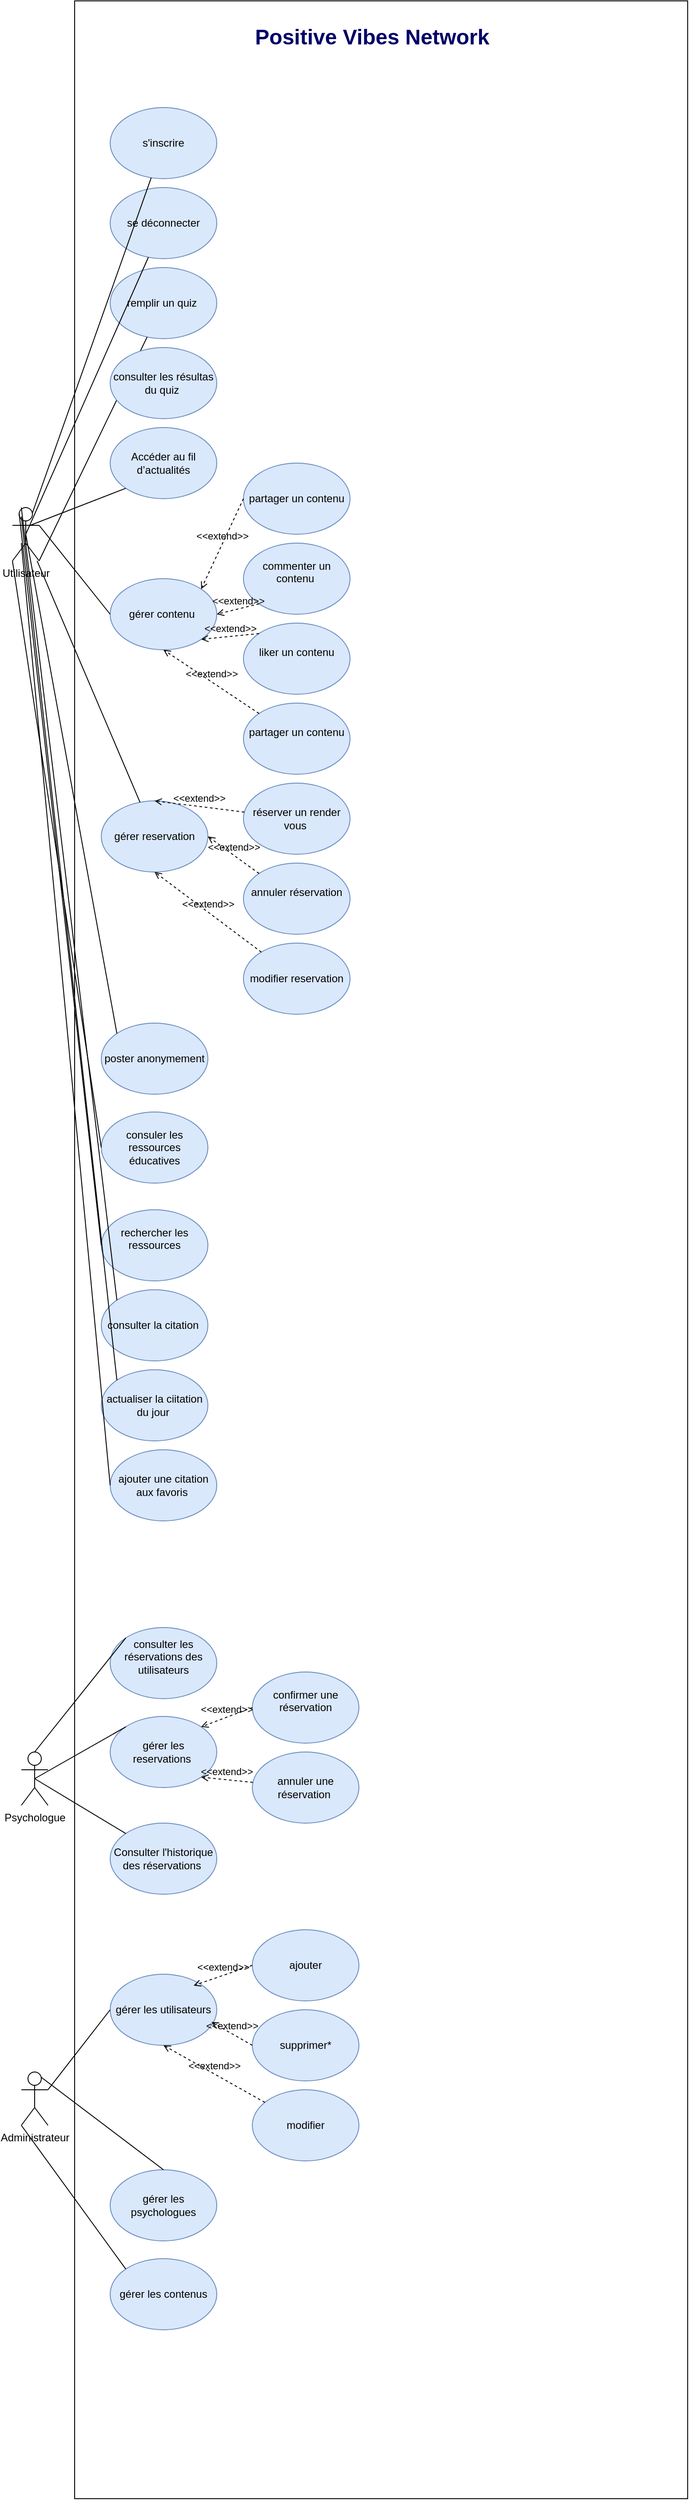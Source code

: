 <mxfile>
    <diagram id="CtvQdBRHTHKntxuVw1-N" name="Page-1">
        <mxGraphModel dx="636" dy="1251" grid="1" gridSize="10" guides="1" tooltips="1" connect="1" arrows="1" fold="1" page="1" pageScale="1" pageWidth="850" pageHeight="1100" math="0" shadow="0">
            <root>
                <mxCell id="0"/>
                <mxCell id="1" parent="0"/>
                <mxCell id="2" value="" style="rounded=0;whiteSpace=wrap;html=1;fillColor=light-dark(#FFFFFF,#121212);" vertex="1" parent="1">
                    <mxGeometry x="90" y="40" width="690" height="2810" as="geometry"/>
                </mxCell>
                <mxCell id="3" value="&lt;h1 style=&quot;box-sizing: border-box; border: 0px solid; --tw-border-spacing-x: 0; --tw-border-spacing-y: 0; --tw-translate-x: 0; --tw-translate-y: 0; --tw-rotate: 0; --tw-skew-x: 0; --tw-skew-y: 0; --tw-scale-x: 1; --tw-scale-y: 1; --tw-pan-x: ; --tw-pan-y: ; --tw-pinch-zoom: ; --tw-scroll-snap-strictness: proximity; --tw-gradient-from-position: ; --tw-gradient-via-position: ; --tw-gradient-to-position: ; --tw-ordinal: ; --tw-slashed-zero: ; --tw-numeric-figure: ; --tw-numeric-spacing: ; --tw-numeric-fraction: ; --tw-ring-inset: ; --tw-ring-offset-width: 0px; --tw-ring-offset-color: light-dark(#fff, #000000); --tw-ring-color: light-dark(rgba(59,130,246,.5), #4c89ec); --tw-ring-offset-shadow: 0 0 #0000; --tw-ring-shadow: 0 0 #0000; --tw-shadow: 0 0 #0000; --tw-shadow-colored: 0 0 #0000; --tw-blur: ; --tw-brightness: ; --tw-contrast: ; --tw-grayscale: ; --tw-hue-rotate: ; --tw-invert: ; --tw-saturate: ; --tw-sepia: ; --tw-drop-shadow: ; --tw-backdrop-blur: ; --tw-backdrop-brightness: ; --tw-backdrop-contrast: ; --tw-backdrop-grayscale: ; --tw-backdrop-hue-rotate: ; --tw-backdrop-invert: ; --tw-backdrop-opacity: ; --tw-backdrop-saturate: ; --tw-backdrop-sepia: ; --tw-contain-size: ; --tw-contain-layout: ; --tw-contain-paint: ; --tw-contain-style: ; font-size: 1.5rem; margin: 0px; font-family: &amp;quot;Nunito Sans&amp;quot;, sans-serif; line-height: 2rem; text-align: start; background-color: rgb(255, 255, 255);&quot; class=&quot;sc-6a4c5dd9-0 dXTcni&quot;&gt;&lt;font color=&quot;#000066&quot;&gt;Positive Vibes Network&lt;/font&gt;&lt;/h1&gt;" style="text;html=1;strokeColor=none;fillColor=none;align=center;verticalAlign=middle;whiteSpace=wrap;rounded=0;" vertex="1" parent="1">
                    <mxGeometry x="190" y="70" width="470" height="20" as="geometry"/>
                </mxCell>
                <mxCell id="4" value="Utilisateur&lt;div&gt;&lt;br&gt;&lt;/div&gt;" style="shape=umlActor;verticalLabelPosition=bottom;verticalAlign=top;html=1;outlineConnect=0;" vertex="1" parent="1">
                    <mxGeometry x="20" y="610" width="30" height="60" as="geometry"/>
                </mxCell>
                <mxCell id="5" value="s&#39;inscrire" style="ellipse;whiteSpace=wrap;html=1;fillColor=#dae8fc;strokeColor=#6c8ebf;" vertex="1" parent="1">
                    <mxGeometry x="130" y="160" width="120" height="80" as="geometry"/>
                </mxCell>
                <mxCell id="6" value="se déconnecter" style="ellipse;whiteSpace=wrap;html=1;fillColor=#dae8fc;strokeColor=#6c8ebf;" vertex="1" parent="1">
                    <mxGeometry x="130" y="250" width="120" height="80" as="geometry"/>
                </mxCell>
                <mxCell id="7" value="remplir un quiz&amp;nbsp;" style="ellipse;whiteSpace=wrap;html=1;fillColor=#dae8fc;strokeColor=#6c8ebf;" vertex="1" parent="1">
                    <mxGeometry x="130" y="340" width="120" height="80" as="geometry"/>
                </mxCell>
                <mxCell id="8" value="" style="endArrow=none;html=1;exitX=0.75;exitY=0.1;exitDx=0;exitDy=0;exitPerimeter=0;" edge="1" parent="1" source="4" target="5">
                    <mxGeometry width="50" height="50" relative="1" as="geometry">
                        <mxPoint x="300" y="290" as="sourcePoint"/>
                        <mxPoint x="350" y="240" as="targetPoint"/>
                    </mxGeometry>
                </mxCell>
                <mxCell id="9" value="" style="endArrow=none;html=1;exitX=0.5;exitY=0.5;exitDx=0;exitDy=0;exitPerimeter=0;" edge="1" parent="1" source="4" target="6">
                    <mxGeometry width="50" height="50" relative="1" as="geometry">
                        <mxPoint x="300" y="290" as="sourcePoint"/>
                        <mxPoint x="350" y="240" as="targetPoint"/>
                    </mxGeometry>
                </mxCell>
                <mxCell id="10" value="" style="endArrow=none;html=1;exitX=1;exitY=1;exitDx=0;exitDy=0;exitPerimeter=0;" edge="1" parent="1" source="4" target="7">
                    <mxGeometry width="50" height="50" relative="1" as="geometry">
                        <mxPoint x="300" y="290" as="sourcePoint"/>
                        <mxPoint x="350" y="240" as="targetPoint"/>
                    </mxGeometry>
                </mxCell>
                <mxCell id="66" value="consulter les résultas du quiz&amp;nbsp;" style="ellipse;whiteSpace=wrap;html=1;fillColor=#dae8fc;strokeColor=#6c8ebf;" vertex="1" parent="1">
                    <mxGeometry x="130" y="430" width="120" height="80" as="geometry"/>
                </mxCell>
                <mxCell id="67" value="Accéder au fil d’actualités" style="ellipse;whiteSpace=wrap;html=1;fillColor=#dae8fc;strokeColor=#6c8ebf;" vertex="1" parent="1">
                    <mxGeometry x="130" y="520" width="120" height="80" as="geometry"/>
                </mxCell>
                <mxCell id="68" value="gérer contenu&amp;nbsp;" style="ellipse;whiteSpace=wrap;html=1;fillColor=#dae8fc;strokeColor=#6c8ebf;" vertex="1" parent="1">
                    <mxGeometry x="130" y="690" width="120" height="80" as="geometry"/>
                </mxCell>
                <mxCell id="69" value="partager un contenu" style="ellipse;whiteSpace=wrap;html=1;fillColor=#dae8fc;strokeColor=#6c8ebf;" vertex="1" parent="1">
                    <mxGeometry x="280" y="560" width="120" height="80" as="geometry"/>
                </mxCell>
                <mxCell id="70" value="commenter un contenu&amp;nbsp;&lt;div&gt;&lt;br&gt;&lt;/div&gt;" style="ellipse;whiteSpace=wrap;html=1;fillColor=#dae8fc;strokeColor=#6c8ebf;" vertex="1" parent="1">
                    <mxGeometry x="280" y="650" width="120" height="80" as="geometry"/>
                </mxCell>
                <mxCell id="71" value="liker un contenu&lt;div&gt;&lt;br&gt;&lt;/div&gt;" style="ellipse;whiteSpace=wrap;html=1;fillColor=#dae8fc;strokeColor=#6c8ebf;" vertex="1" parent="1">
                    <mxGeometry x="280" y="740" width="120" height="80" as="geometry"/>
                </mxCell>
                <mxCell id="72" value="partager un contenu&lt;div&gt;&lt;br&gt;&lt;/div&gt;" style="ellipse;whiteSpace=wrap;html=1;fillColor=#dae8fc;strokeColor=#6c8ebf;" vertex="1" parent="1">
                    <mxGeometry x="280" y="830" width="120" height="80" as="geometry"/>
                </mxCell>
                <mxCell id="73" value="gérer reservation" style="ellipse;whiteSpace=wrap;html=1;fillColor=#dae8fc;strokeColor=#6c8ebf;" vertex="1" parent="1">
                    <mxGeometry x="120" y="940" width="120" height="80" as="geometry"/>
                </mxCell>
                <mxCell id="74" value="réserver un render vous&amp;nbsp;" style="ellipse;whiteSpace=wrap;html=1;fillColor=#dae8fc;strokeColor=#6c8ebf;" vertex="1" parent="1">
                    <mxGeometry x="280" y="920" width="120" height="80" as="geometry"/>
                </mxCell>
                <mxCell id="75" value="annuler réservation&lt;div&gt;&lt;br&gt;&lt;/div&gt;" style="ellipse;whiteSpace=wrap;html=1;fillColor=#dae8fc;strokeColor=#6c8ebf;" vertex="1" parent="1">
                    <mxGeometry x="280" y="1010" width="120" height="80" as="geometry"/>
                </mxCell>
                <mxCell id="76" value="modifier reservation" style="ellipse;whiteSpace=wrap;html=1;fillColor=#dae8fc;strokeColor=#6c8ebf;" vertex="1" parent="1">
                    <mxGeometry x="280" y="1100" width="120" height="80" as="geometry"/>
                </mxCell>
                <mxCell id="77" value="poster anonymement" style="ellipse;whiteSpace=wrap;html=1;fillColor=#dae8fc;strokeColor=#6c8ebf;" vertex="1" parent="1">
                    <mxGeometry x="120" y="1190" width="120" height="80" as="geometry"/>
                </mxCell>
                <mxCell id="78" value="consuler les ressources éducatives" style="ellipse;whiteSpace=wrap;html=1;fillColor=#dae8fc;strokeColor=#6c8ebf;" vertex="1" parent="1">
                    <mxGeometry x="120" y="1290" width="120" height="80" as="geometry"/>
                </mxCell>
                <mxCell id="79" value="rechercher les ressources&lt;div&gt;&lt;span style=&quot;color: rgb(255, 255, 255); font-family: monospace; font-size: 0px; text-align: start; text-wrap: nowrap;&quot;&gt;%3CmxGraphModel%3E%3Croot%3E%3CmxCell%20id%3D%220%22%2F%3E%3CmxCell%20id%3D%221%22%20parent%3D%220%22%2F%3E%3CmxCell%20id%3D%222%22%20value%3D%22consuler%20les%20ressources%20%C3%A9ducatives%22%20style%3D%22ellipse%3BwhiteSpace%3Dwrap%3Bhtml%3D1%3BfillColor%3D%23dae8fc%3BstrokeColor%3D%236c8ebf%3B%22%20vertex%3D%221%22%20parent%3D%221%22%3E%3CmxGeometry%20x%3D%22120%22%20y%3D%221290%22%20width%3D%22120%22%20height%3D%2280%22%20as%3D%22geometry%22%2F%3E%3C%2FmxCell%3E%3C%2Froot%3E%3C%2FmxGraphModel%3E&lt;/span&gt;&lt;span style=&quot;color: rgb(255, 255, 255); font-family: monospace; font-size: 0px; text-align: start; text-wrap: nowrap; background-color: transparent;&quot;&gt;%3CmxGraphModel%3E%3Croot%3E%3CmxCell%20id%3D%220%22%2F%3E%3CmxCell%20id%3D%221%22%20parent%3D%220%22%2F%3E%3CmxCell%20id%3D%222%22%20value%3D%22consuler%20les%20ressources%20%C3%A9ducatives%22%20style%3D%22ellipse%3BwhiteSpace%3Dwrap%3Bhtml%3D1%3BfillColor%3D%23dae8fc%3BstrokeColor%3D%236c8ebf%3B%22%20vertex%3D%221%22%20parent%3D%221%22%3E%3CmxGeometry%20x%3D%22120%22%20y%3D%221290%22%20width%3D%22120%22%20height%3D%2280%22%20as%3D%22geometry%22%2F%3E%3C%2FmxCell%3E%3C%2Froot%3E%3C%2FmxGraphModel%3E&lt;/span&gt;&lt;br&gt;&lt;/div&gt;" style="ellipse;whiteSpace=wrap;html=1;fillColor=#dae8fc;strokeColor=#6c8ebf;" vertex="1" parent="1">
                    <mxGeometry x="120" y="1400" width="120" height="80" as="geometry"/>
                </mxCell>
                <mxCell id="80" value="&lt;div&gt;consulter la citation&amp;nbsp;&lt;/div&gt;" style="ellipse;whiteSpace=wrap;html=1;fillColor=#dae8fc;strokeColor=#6c8ebf;" vertex="1" parent="1">
                    <mxGeometry x="120" y="1490" width="120" height="80" as="geometry"/>
                </mxCell>
                <mxCell id="81" value="actualiser la ciitation du jour&amp;nbsp;" style="ellipse;whiteSpace=wrap;html=1;fillColor=#dae8fc;strokeColor=#6c8ebf;" vertex="1" parent="1">
                    <mxGeometry x="120" y="1580" width="120" height="80" as="geometry"/>
                </mxCell>
                <mxCell id="82" value="&lt;div&gt;ajouter une citation aux favoris&amp;nbsp;&lt;/div&gt;" style="ellipse;whiteSpace=wrap;html=1;fillColor=#dae8fc;strokeColor=#6c8ebf;" vertex="1" parent="1">
                    <mxGeometry x="130" y="1670" width="120" height="80" as="geometry"/>
                </mxCell>
                <mxCell id="84" value="Psychologue&lt;div&gt;&lt;br&gt;&lt;/div&gt;" style="shape=umlActor;verticalLabelPosition=bottom;verticalAlign=top;html=1;outlineConnect=0;" vertex="1" parent="1">
                    <mxGeometry x="30" y="2010" width="30" height="60" as="geometry"/>
                </mxCell>
                <mxCell id="85" value="&lt;div&gt;consulter les réservations des utilisateurs&lt;/div&gt;&lt;div&gt;&lt;br&gt;&lt;/div&gt;" style="ellipse;whiteSpace=wrap;html=1;fillColor=#dae8fc;strokeColor=#6c8ebf;" vertex="1" parent="1">
                    <mxGeometry x="130" y="1870" width="120" height="80" as="geometry"/>
                </mxCell>
                <mxCell id="86" value="&lt;div&gt;gérer les reservations&amp;nbsp;&lt;/div&gt;" style="ellipse;whiteSpace=wrap;html=1;fillColor=#dae8fc;strokeColor=#6c8ebf;" vertex="1" parent="1">
                    <mxGeometry x="130" y="1970" width="120" height="80" as="geometry"/>
                </mxCell>
                <mxCell id="87" value="&lt;div&gt;confirmer une réservation&lt;/div&gt;&lt;div&gt;&lt;br&gt;&lt;/div&gt;" style="ellipse;whiteSpace=wrap;html=1;fillColor=#dae8fc;strokeColor=#6c8ebf;" vertex="1" parent="1">
                    <mxGeometry x="290" y="1920" width="120" height="80" as="geometry"/>
                </mxCell>
                <mxCell id="88" value="annuler une réservation&amp;nbsp;" style="ellipse;whiteSpace=wrap;html=1;fillColor=#dae8fc;strokeColor=#6c8ebf;" vertex="1" parent="1">
                    <mxGeometry x="290" y="2010" width="120" height="80" as="geometry"/>
                </mxCell>
                <mxCell id="89" value="&lt;div&gt;Consulter l&#39;historique des réservations&amp;nbsp;&lt;/div&gt;" style="ellipse;whiteSpace=wrap;html=1;fillColor=#dae8fc;strokeColor=#6c8ebf;" vertex="1" parent="1">
                    <mxGeometry x="130" y="2090" width="120" height="80" as="geometry"/>
                </mxCell>
                <mxCell id="90" value="Administrateur&lt;div&gt;&lt;br&gt;&lt;/div&gt;" style="shape=umlActor;verticalLabelPosition=bottom;verticalAlign=top;html=1;outlineConnect=0;" vertex="1" parent="1">
                    <mxGeometry x="30" y="2370" width="30" height="60" as="geometry"/>
                </mxCell>
                <mxCell id="93" value="&lt;div&gt;gérer les utilisateurs&lt;/div&gt;" style="ellipse;whiteSpace=wrap;html=1;fillColor=#dae8fc;strokeColor=#6c8ebf;" vertex="1" parent="1">
                    <mxGeometry x="130" y="2260" width="120" height="80" as="geometry"/>
                </mxCell>
                <mxCell id="94" value="&lt;div&gt;ajouter&lt;span style=&quot;color: rgb(255, 255, 255); font-family: monospace; font-size: 0px; text-align: start; text-wrap: nowrap; background-color: transparent;&quot;&gt;%3CmxGraphModel%3E%3Croot%3E%3CmxCell%20id%3D%220%22%2F%3E%3CmxCell%20id%3D%221%22%20parent%3D%220%22%2F%3E%3CmxCell%20id%3D%222%22%20value%3D%22%26lt%3Bdiv%26gt%3Bconsulter%20les%20r%C3%A9servations%20des%20utilisateurs%26lt%3B%2Fdiv%26gt%3B%26lt%3Bdiv%26gt%3B%26lt%3Bbr%26gt%3B%26lt%3B%2Fdiv%26gt%3B%22%20style%3D%22ellipse%3BwhiteSpace%3Dwrap%3Bhtml%3D1%3BfillColor%3D%23dae8fc%3BstrokeColor%3D%236c8ebf%3B%22%20vertex%3D%221%22%20parent%3D%221%22%3E%3CmxGeometry%20x%3D%22130%22%20y%3D%221870%22%20width%3D%22120%22%20height%3D%2280%22%20as%3D%22geometry%22%2F%3E%3C%2FmxCell%3E%3C%2Froot%3E%3C%2FmxGraphModel%3E&lt;/span&gt;&lt;/div&gt;" style="ellipse;whiteSpace=wrap;html=1;fillColor=#dae8fc;strokeColor=#6c8ebf;" vertex="1" parent="1">
                    <mxGeometry x="290" y="2210" width="120" height="80" as="geometry"/>
                </mxCell>
                <mxCell id="95" value="&lt;div&gt;supprimer*&lt;/div&gt;" style="ellipse;whiteSpace=wrap;html=1;fillColor=#dae8fc;strokeColor=#6c8ebf;" vertex="1" parent="1">
                    <mxGeometry x="290" y="2300" width="120" height="80" as="geometry"/>
                </mxCell>
                <mxCell id="96" value="&lt;div&gt;modifier&lt;/div&gt;" style="ellipse;whiteSpace=wrap;html=1;fillColor=#dae8fc;strokeColor=#6c8ebf;" vertex="1" parent="1">
                    <mxGeometry x="290" y="2390" width="120" height="80" as="geometry"/>
                </mxCell>
                <mxCell id="97" value="gérer les psychologues" style="ellipse;whiteSpace=wrap;html=1;fillColor=#dae8fc;strokeColor=#6c8ebf;" vertex="1" parent="1">
                    <mxGeometry x="130" y="2480" width="120" height="80" as="geometry"/>
                </mxCell>
                <mxCell id="98" value="gérer les contenus" style="ellipse;whiteSpace=wrap;html=1;fillColor=#dae8fc;strokeColor=#6c8ebf;" vertex="1" parent="1">
                    <mxGeometry x="130" y="2580" width="120" height="80" as="geometry"/>
                </mxCell>
                <mxCell id="99" value="" style="endArrow=none;html=1;exitX=1;exitY=0.333;exitDx=0;exitDy=0;exitPerimeter=0;entryX=0;entryY=0.5;entryDx=0;entryDy=0;" edge="1" parent="1" source="4" target="68">
                    <mxGeometry width="50" height="50" relative="1" as="geometry">
                        <mxPoint x="160" y="780" as="sourcePoint"/>
                        <mxPoint x="210" y="730" as="targetPoint"/>
                    </mxGeometry>
                </mxCell>
                <mxCell id="100" value="" style="endArrow=none;html=1;" edge="1" parent="1" source="4" target="73">
                    <mxGeometry width="50" height="50" relative="1" as="geometry">
                        <mxPoint x="140" y="760" as="sourcePoint"/>
                        <mxPoint x="190" y="710" as="targetPoint"/>
                    </mxGeometry>
                </mxCell>
                <mxCell id="101" value="" style="endArrow=none;html=1;exitX=0.5;exitY=0.5;exitDx=0;exitDy=0;exitPerimeter=0;entryX=0;entryY=0;entryDx=0;entryDy=0;" edge="1" parent="1" source="4" target="77">
                    <mxGeometry width="50" height="50" relative="1" as="geometry">
                        <mxPoint x="140" y="860" as="sourcePoint"/>
                        <mxPoint x="190" y="810" as="targetPoint"/>
                    </mxGeometry>
                </mxCell>
                <mxCell id="102" value="" style="endArrow=none;html=1;exitX=0;exitY=1;exitDx=0;exitDy=0;exitPerimeter=0;entryX=0;entryY=0.5;entryDx=0;entryDy=0;" edge="1" parent="1" source="4" target="78">
                    <mxGeometry width="50" height="50" relative="1" as="geometry">
                        <mxPoint x="140" y="940" as="sourcePoint"/>
                        <mxPoint x="190" y="890" as="targetPoint"/>
                    </mxGeometry>
                </mxCell>
                <mxCell id="103" value="" style="endArrow=none;html=1;exitX=0.25;exitY=0.1;exitDx=0;exitDy=0;exitPerimeter=0;entryX=0;entryY=0.5;entryDx=0;entryDy=0;" edge="1" parent="1" source="4" target="79">
                    <mxGeometry width="50" height="50" relative="1" as="geometry">
                        <mxPoint x="110" y="970" as="sourcePoint"/>
                        <mxPoint x="160" y="920" as="targetPoint"/>
                    </mxGeometry>
                </mxCell>
                <mxCell id="104" value="" style="endArrow=none;html=1;entryX=0;entryY=0;entryDx=0;entryDy=0;" edge="1" parent="1" target="80">
                    <mxGeometry width="50" height="50" relative="1" as="geometry">
                        <mxPoint x="30" y="610" as="sourcePoint"/>
                        <mxPoint x="160" y="1000" as="targetPoint"/>
                    </mxGeometry>
                </mxCell>
                <mxCell id="105" value="" style="endArrow=none;html=1;entryX=0;entryY=0;entryDx=0;entryDy=0;" edge="1" parent="1" target="81">
                    <mxGeometry width="50" height="50" relative="1" as="geometry">
                        <mxPoint x="30" y="620" as="sourcePoint"/>
                        <mxPoint x="150" y="1180" as="targetPoint"/>
                    </mxGeometry>
                </mxCell>
                <mxCell id="106" value="" style="endArrow=none;html=1;entryX=0;entryY=0.5;entryDx=0;entryDy=0;" edge="1" parent="1" target="82">
                    <mxGeometry width="50" height="50" relative="1" as="geometry">
                        <mxPoint x="30" y="650" as="sourcePoint"/>
                        <mxPoint x="150" y="1180" as="targetPoint"/>
                    </mxGeometry>
                </mxCell>
                <mxCell id="109" value="&amp;lt;&amp;lt;extend&amp;gt;&amp;gt;" style="html=1;verticalAlign=bottom;labelBackgroundColor=none;endArrow=open;endFill=0;dashed=1;entryX=1;entryY=0;entryDx=0;entryDy=0;exitX=0;exitY=0.5;exitDx=0;exitDy=0;" edge="1" parent="1" source="69" target="68">
                    <mxGeometry width="160" relative="1" as="geometry">
                        <mxPoint x="130" y="530" as="sourcePoint"/>
                        <mxPoint x="290" y="530" as="targetPoint"/>
                    </mxGeometry>
                </mxCell>
                <mxCell id="110" value="&amp;lt;&amp;lt;extend&amp;gt;&amp;gt;" style="html=1;verticalAlign=bottom;labelBackgroundColor=none;endArrow=open;endFill=0;dashed=1;entryX=1;entryY=0.5;entryDx=0;entryDy=0;exitX=0;exitY=1;exitDx=0;exitDy=0;" edge="1" parent="1" source="70" target="68">
                    <mxGeometry width="160" relative="1" as="geometry">
                        <mxPoint x="180" y="660" as="sourcePoint"/>
                        <mxPoint x="340" y="660" as="targetPoint"/>
                    </mxGeometry>
                </mxCell>
                <mxCell id="111" value="&amp;lt;&amp;lt;extend&amp;gt;&amp;gt;" style="html=1;verticalAlign=bottom;labelBackgroundColor=none;endArrow=open;endFill=0;dashed=1;entryX=1;entryY=1;entryDx=0;entryDy=0;exitX=0;exitY=0;exitDx=0;exitDy=0;" edge="1" parent="1" source="71" target="68">
                    <mxGeometry width="160" relative="1" as="geometry">
                        <mxPoint x="180" y="660" as="sourcePoint"/>
                        <mxPoint x="340" y="660" as="targetPoint"/>
                    </mxGeometry>
                </mxCell>
                <mxCell id="112" value="&amp;lt;&amp;lt;extend&amp;gt;&amp;gt;" style="html=1;verticalAlign=bottom;labelBackgroundColor=none;endArrow=open;endFill=0;dashed=1;entryX=0.5;entryY=1;entryDx=0;entryDy=0;" edge="1" parent="1" source="72" target="68">
                    <mxGeometry width="160" relative="1" as="geometry">
                        <mxPoint x="180" y="740" as="sourcePoint"/>
                        <mxPoint x="340" y="740" as="targetPoint"/>
                    </mxGeometry>
                </mxCell>
                <mxCell id="113" value="&amp;lt;&amp;lt;extend&amp;gt;&amp;gt;" style="html=1;verticalAlign=bottom;labelBackgroundColor=none;endArrow=open;endFill=0;dashed=1;entryX=0.5;entryY=0;entryDx=0;entryDy=0;" edge="1" parent="1" source="74" target="73">
                    <mxGeometry width="160" relative="1" as="geometry">
                        <mxPoint x="180" y="1050" as="sourcePoint"/>
                        <mxPoint x="340" y="1050" as="targetPoint"/>
                    </mxGeometry>
                </mxCell>
                <mxCell id="114" value="&amp;lt;&amp;lt;extend&amp;gt;&amp;gt;" style="html=1;verticalAlign=bottom;labelBackgroundColor=none;endArrow=open;endFill=0;dashed=1;entryX=1;entryY=0.5;entryDx=0;entryDy=0;exitX=0;exitY=0;exitDx=0;exitDy=0;" edge="1" parent="1" source="75" target="73">
                    <mxGeometry width="160" relative="1" as="geometry">
                        <mxPoint x="180" y="1050" as="sourcePoint"/>
                        <mxPoint x="340" y="1050" as="targetPoint"/>
                    </mxGeometry>
                </mxCell>
                <mxCell id="115" value="&amp;lt;&amp;lt;extend&amp;gt;&amp;gt;" style="html=1;verticalAlign=bottom;labelBackgroundColor=none;endArrow=open;endFill=0;dashed=1;entryX=0.5;entryY=1;entryDx=0;entryDy=0;" edge="1" parent="1" source="76" target="73">
                    <mxGeometry width="160" relative="1" as="geometry">
                        <mxPoint x="180" y="1050" as="sourcePoint"/>
                        <mxPoint x="340" y="1050" as="targetPoint"/>
                    </mxGeometry>
                </mxCell>
                <mxCell id="116" value="" style="endArrow=none;html=1;exitX=0.5;exitY=0;exitDx=0;exitDy=0;exitPerimeter=0;entryX=0;entryY=0;entryDx=0;entryDy=0;" edge="1" parent="1" source="84" target="85">
                    <mxGeometry width="50" height="50" relative="1" as="geometry">
                        <mxPoint x="260" y="2090" as="sourcePoint"/>
                        <mxPoint x="310" y="2040" as="targetPoint"/>
                    </mxGeometry>
                </mxCell>
                <mxCell id="117" value="" style="endArrow=none;html=1;exitX=0.5;exitY=0.5;exitDx=0;exitDy=0;exitPerimeter=0;entryX=0;entryY=0;entryDx=0;entryDy=0;" edge="1" parent="1" source="84" target="86">
                    <mxGeometry width="50" height="50" relative="1" as="geometry">
                        <mxPoint x="260" y="2090" as="sourcePoint"/>
                        <mxPoint x="310" y="2040" as="targetPoint"/>
                    </mxGeometry>
                </mxCell>
                <mxCell id="118" value="" style="endArrow=none;html=1;exitX=0.5;exitY=0.5;exitDx=0;exitDy=0;exitPerimeter=0;entryX=0;entryY=0;entryDx=0;entryDy=0;" edge="1" parent="1" source="84" target="89">
                    <mxGeometry width="50" height="50" relative="1" as="geometry">
                        <mxPoint x="260" y="2090" as="sourcePoint"/>
                        <mxPoint x="310" y="2040" as="targetPoint"/>
                    </mxGeometry>
                </mxCell>
                <mxCell id="119" value="" style="endArrow=none;html=1;exitX=1;exitY=0.333;exitDx=0;exitDy=0;exitPerimeter=0;entryX=0;entryY=0.5;entryDx=0;entryDy=0;" edge="1" parent="1" source="90" target="93">
                    <mxGeometry width="50" height="50" relative="1" as="geometry">
                        <mxPoint x="260" y="2090" as="sourcePoint"/>
                        <mxPoint x="310" y="2040" as="targetPoint"/>
                    </mxGeometry>
                </mxCell>
                <mxCell id="120" value="" style="endArrow=none;html=1;exitX=0.75;exitY=0.1;exitDx=0;exitDy=0;exitPerimeter=0;entryX=0.5;entryY=0;entryDx=0;entryDy=0;" edge="1" parent="1" source="90" target="97">
                    <mxGeometry width="50" height="50" relative="1" as="geometry">
                        <mxPoint x="260" y="2110" as="sourcePoint"/>
                        <mxPoint x="310" y="2060" as="targetPoint"/>
                    </mxGeometry>
                </mxCell>
                <mxCell id="121" value="" style="endArrow=none;html=1;exitX=0;exitY=1;exitDx=0;exitDy=0;exitPerimeter=0;entryX=0;entryY=0;entryDx=0;entryDy=0;" edge="1" parent="1" source="90" target="98">
                    <mxGeometry width="50" height="50" relative="1" as="geometry">
                        <mxPoint x="260" y="2500" as="sourcePoint"/>
                        <mxPoint x="310" y="2450" as="targetPoint"/>
                    </mxGeometry>
                </mxCell>
                <mxCell id="122" value="&amp;lt;&amp;lt;extend&amp;gt;&amp;gt;" style="html=1;verticalAlign=bottom;labelBackgroundColor=none;endArrow=open;endFill=0;dashed=1;entryX=0.5;entryY=1;entryDx=0;entryDy=0;" edge="1" parent="1" source="96" target="93">
                    <mxGeometry width="160" relative="1" as="geometry">
                        <mxPoint x="200" y="2480" as="sourcePoint"/>
                        <mxPoint x="360" y="2480" as="targetPoint"/>
                    </mxGeometry>
                </mxCell>
                <mxCell id="123" value="&amp;lt;&amp;lt;extend&amp;gt;&amp;gt;" style="html=1;verticalAlign=bottom;labelBackgroundColor=none;endArrow=open;endFill=0;dashed=1;entryX=0.95;entryY=0.672;entryDx=0;entryDy=0;entryPerimeter=0;exitX=0;exitY=0.5;exitDx=0;exitDy=0;" edge="1" parent="1" source="95" target="93">
                    <mxGeometry width="160" relative="1" as="geometry">
                        <mxPoint x="200" y="2480" as="sourcePoint"/>
                        <mxPoint x="360" y="2480" as="targetPoint"/>
                    </mxGeometry>
                </mxCell>
                <mxCell id="125" value="&amp;lt;&amp;lt;extend&amp;gt;&amp;gt;" style="html=1;verticalAlign=bottom;labelBackgroundColor=none;endArrow=open;endFill=0;dashed=1;entryX=0.783;entryY=0.159;entryDx=0;entryDy=0;entryPerimeter=0;exitX=0;exitY=0.5;exitDx=0;exitDy=0;" edge="1" parent="1" source="94" target="93">
                    <mxGeometry width="160" relative="1" as="geometry">
                        <mxPoint x="210" y="2420" as="sourcePoint"/>
                        <mxPoint x="370" y="2420" as="targetPoint"/>
                    </mxGeometry>
                </mxCell>
                <mxCell id="126" value="&amp;lt;&amp;lt;extend&amp;gt;&amp;gt;" style="html=1;verticalAlign=bottom;labelBackgroundColor=none;endArrow=open;endFill=0;dashed=1;entryX=1;entryY=0;entryDx=0;entryDy=0;exitX=0;exitY=0.5;exitDx=0;exitDy=0;" edge="1" parent="1" source="87" target="86">
                    <mxGeometry width="160" relative="1" as="geometry">
                        <mxPoint x="190" y="2170" as="sourcePoint"/>
                        <mxPoint x="350" y="2170" as="targetPoint"/>
                    </mxGeometry>
                </mxCell>
                <mxCell id="127" value="&amp;lt;&amp;lt;extend&amp;gt;&amp;gt;" style="html=1;verticalAlign=bottom;labelBackgroundColor=none;endArrow=open;endFill=0;dashed=1;entryX=1;entryY=1;entryDx=0;entryDy=0;" edge="1" parent="1" source="88" target="86">
                    <mxGeometry width="160" relative="1" as="geometry">
                        <mxPoint x="190" y="2170" as="sourcePoint"/>
                        <mxPoint x="350" y="2170" as="targetPoint"/>
                    </mxGeometry>
                </mxCell>
                <mxCell id="128" value="" style="endArrow=none;html=1;entryX=0;entryY=1;entryDx=0;entryDy=0;" edge="1" parent="1" target="67">
                    <mxGeometry width="50" height="50" relative="1" as="geometry">
                        <mxPoint x="40" y="630" as="sourcePoint"/>
                        <mxPoint x="80" y="880" as="targetPoint"/>
                    </mxGeometry>
                </mxCell>
            </root>
        </mxGraphModel>
    </diagram>
</mxfile>